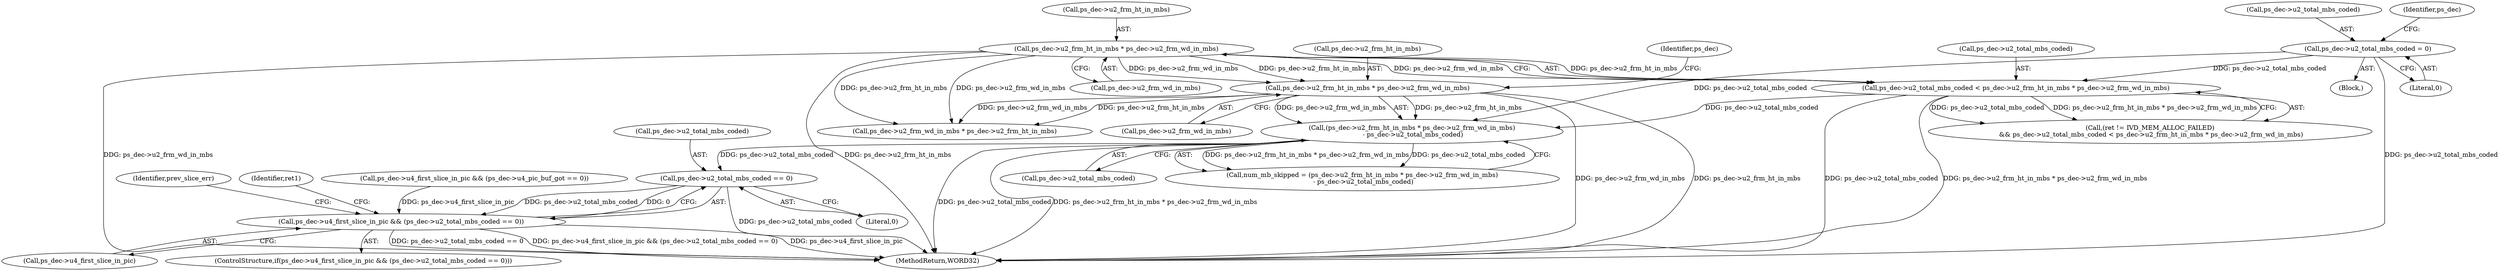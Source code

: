 digraph "0_Android_7109ce3f8f90a28ca9f0ee6e14f6ac5e414c62cf@pointer" {
"1001531" [label="(Call,ps_dec->u2_total_mbs_coded == 0)"];
"1001498" [label="(Call,(ps_dec->u2_frm_ht_in_mbs * ps_dec->u2_frm_wd_in_mbs)\n - ps_dec->u2_total_mbs_coded)"];
"1001499" [label="(Call,ps_dec->u2_frm_ht_in_mbs * ps_dec->u2_frm_wd_in_mbs)"];
"1001484" [label="(Call,ps_dec->u2_frm_ht_in_mbs * ps_dec->u2_frm_wd_in_mbs)"];
"1001480" [label="(Call,ps_dec->u2_total_mbs_coded < ps_dec->u2_frm_ht_in_mbs * ps_dec->u2_frm_wd_in_mbs)"];
"1000908" [label="(Call,ps_dec->u2_total_mbs_coded = 0)"];
"1001527" [label="(Call,ps_dec->u4_first_slice_in_pic && (ps_dec->u2_total_mbs_coded == 0))"];
"1001496" [label="(Call,num_mb_skipped = (ps_dec->u2_frm_ht_in_mbs * ps_dec->u2_frm_wd_in_mbs)\n - ps_dec->u2_total_mbs_coded)"];
"1001510" [label="(Call,ps_dec->u4_first_slice_in_pic && (ps_dec->u4_pic_buf_got == 0))"];
"1001532" [label="(Call,ps_dec->u2_total_mbs_coded)"];
"1000912" [label="(Literal,0)"];
"1001540" [label="(Identifier,ret1)"];
"1001499" [label="(Call,ps_dec->u2_frm_ht_in_mbs * ps_dec->u2_frm_wd_in_mbs)"];
"1001535" [label="(Literal,0)"];
"1001528" [label="(Call,ps_dec->u4_first_slice_in_pic)"];
"1001485" [label="(Call,ps_dec->u2_frm_ht_in_mbs)"];
"1000151" [label="(Block,)"];
"1002160" [label="(MethodReturn,WORD32)"];
"1001531" [label="(Call,ps_dec->u2_total_mbs_coded == 0)"];
"1001498" [label="(Call,(ps_dec->u2_frm_ht_in_mbs * ps_dec->u2_frm_wd_in_mbs)\n - ps_dec->u2_total_mbs_coded)"];
"1001506" [label="(Call,ps_dec->u2_total_mbs_coded)"];
"1001500" [label="(Call,ps_dec->u2_frm_ht_in_mbs)"];
"1000915" [label="(Identifier,ps_dec)"];
"1001488" [label="(Call,ps_dec->u2_frm_wd_in_mbs)"];
"1001480" [label="(Call,ps_dec->u2_total_mbs_coded < ps_dec->u2_frm_ht_in_mbs * ps_dec->u2_frm_wd_in_mbs)"];
"1001663" [label="(Call,ps_dec->u2_frm_wd_in_mbs * ps_dec->u2_frm_ht_in_mbs)"];
"1001503" [label="(Call,ps_dec->u2_frm_wd_in_mbs)"];
"1001476" [label="(Call,(ret != IVD_MEM_ALLOC_FAILED)\n && ps_dec->u2_total_mbs_coded < ps_dec->u2_frm_ht_in_mbs * ps_dec->u2_frm_wd_in_mbs)"];
"1001526" [label="(ControlStructure,if(ps_dec->u4_first_slice_in_pic && (ps_dec->u2_total_mbs_coded == 0)))"];
"1001507" [label="(Identifier,ps_dec)"];
"1000908" [label="(Call,ps_dec->u2_total_mbs_coded = 0)"];
"1001537" [label="(Identifier,prev_slice_err)"];
"1001481" [label="(Call,ps_dec->u2_total_mbs_coded)"];
"1000909" [label="(Call,ps_dec->u2_total_mbs_coded)"];
"1001484" [label="(Call,ps_dec->u2_frm_ht_in_mbs * ps_dec->u2_frm_wd_in_mbs)"];
"1001527" [label="(Call,ps_dec->u4_first_slice_in_pic && (ps_dec->u2_total_mbs_coded == 0))"];
"1001531" -> "1001527"  [label="AST: "];
"1001531" -> "1001535"  [label="CFG: "];
"1001532" -> "1001531"  [label="AST: "];
"1001535" -> "1001531"  [label="AST: "];
"1001527" -> "1001531"  [label="CFG: "];
"1001531" -> "1002160"  [label="DDG: ps_dec->u2_total_mbs_coded"];
"1001531" -> "1001527"  [label="DDG: ps_dec->u2_total_mbs_coded"];
"1001531" -> "1001527"  [label="DDG: 0"];
"1001498" -> "1001531"  [label="DDG: ps_dec->u2_total_mbs_coded"];
"1001498" -> "1001496"  [label="AST: "];
"1001498" -> "1001506"  [label="CFG: "];
"1001499" -> "1001498"  [label="AST: "];
"1001506" -> "1001498"  [label="AST: "];
"1001496" -> "1001498"  [label="CFG: "];
"1001498" -> "1002160"  [label="DDG: ps_dec->u2_total_mbs_coded"];
"1001498" -> "1002160"  [label="DDG: ps_dec->u2_frm_ht_in_mbs * ps_dec->u2_frm_wd_in_mbs"];
"1001498" -> "1001496"  [label="DDG: ps_dec->u2_frm_ht_in_mbs * ps_dec->u2_frm_wd_in_mbs"];
"1001498" -> "1001496"  [label="DDG: ps_dec->u2_total_mbs_coded"];
"1001499" -> "1001498"  [label="DDG: ps_dec->u2_frm_ht_in_mbs"];
"1001499" -> "1001498"  [label="DDG: ps_dec->u2_frm_wd_in_mbs"];
"1001480" -> "1001498"  [label="DDG: ps_dec->u2_total_mbs_coded"];
"1000908" -> "1001498"  [label="DDG: ps_dec->u2_total_mbs_coded"];
"1001499" -> "1001503"  [label="CFG: "];
"1001500" -> "1001499"  [label="AST: "];
"1001503" -> "1001499"  [label="AST: "];
"1001507" -> "1001499"  [label="CFG: "];
"1001499" -> "1002160"  [label="DDG: ps_dec->u2_frm_ht_in_mbs"];
"1001499" -> "1002160"  [label="DDG: ps_dec->u2_frm_wd_in_mbs"];
"1001484" -> "1001499"  [label="DDG: ps_dec->u2_frm_ht_in_mbs"];
"1001484" -> "1001499"  [label="DDG: ps_dec->u2_frm_wd_in_mbs"];
"1001499" -> "1001663"  [label="DDG: ps_dec->u2_frm_wd_in_mbs"];
"1001499" -> "1001663"  [label="DDG: ps_dec->u2_frm_ht_in_mbs"];
"1001484" -> "1001480"  [label="AST: "];
"1001484" -> "1001488"  [label="CFG: "];
"1001485" -> "1001484"  [label="AST: "];
"1001488" -> "1001484"  [label="AST: "];
"1001480" -> "1001484"  [label="CFG: "];
"1001484" -> "1002160"  [label="DDG: ps_dec->u2_frm_wd_in_mbs"];
"1001484" -> "1002160"  [label="DDG: ps_dec->u2_frm_ht_in_mbs"];
"1001484" -> "1001480"  [label="DDG: ps_dec->u2_frm_ht_in_mbs"];
"1001484" -> "1001480"  [label="DDG: ps_dec->u2_frm_wd_in_mbs"];
"1001484" -> "1001663"  [label="DDG: ps_dec->u2_frm_wd_in_mbs"];
"1001484" -> "1001663"  [label="DDG: ps_dec->u2_frm_ht_in_mbs"];
"1001480" -> "1001476"  [label="AST: "];
"1001481" -> "1001480"  [label="AST: "];
"1001476" -> "1001480"  [label="CFG: "];
"1001480" -> "1002160"  [label="DDG: ps_dec->u2_total_mbs_coded"];
"1001480" -> "1002160"  [label="DDG: ps_dec->u2_frm_ht_in_mbs * ps_dec->u2_frm_wd_in_mbs"];
"1001480" -> "1001476"  [label="DDG: ps_dec->u2_total_mbs_coded"];
"1001480" -> "1001476"  [label="DDG: ps_dec->u2_frm_ht_in_mbs * ps_dec->u2_frm_wd_in_mbs"];
"1000908" -> "1001480"  [label="DDG: ps_dec->u2_total_mbs_coded"];
"1000908" -> "1000151"  [label="AST: "];
"1000908" -> "1000912"  [label="CFG: "];
"1000909" -> "1000908"  [label="AST: "];
"1000912" -> "1000908"  [label="AST: "];
"1000915" -> "1000908"  [label="CFG: "];
"1000908" -> "1002160"  [label="DDG: ps_dec->u2_total_mbs_coded"];
"1001527" -> "1001526"  [label="AST: "];
"1001527" -> "1001528"  [label="CFG: "];
"1001528" -> "1001527"  [label="AST: "];
"1001537" -> "1001527"  [label="CFG: "];
"1001540" -> "1001527"  [label="CFG: "];
"1001527" -> "1002160"  [label="DDG: ps_dec->u4_first_slice_in_pic"];
"1001527" -> "1002160"  [label="DDG: ps_dec->u2_total_mbs_coded == 0"];
"1001527" -> "1002160"  [label="DDG: ps_dec->u4_first_slice_in_pic && (ps_dec->u2_total_mbs_coded == 0)"];
"1001510" -> "1001527"  [label="DDG: ps_dec->u4_first_slice_in_pic"];
}
